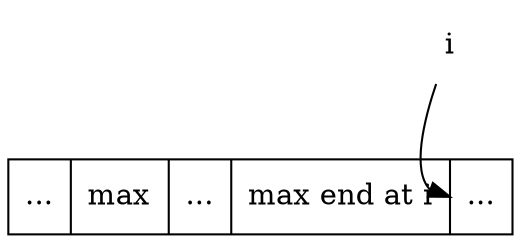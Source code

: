 digraph G{
	margin="0"
	node[shape=record]
        lst[label=" ... | max | ... | max end at i | <i> ..."];
        i[shape=plaintext]
        i->lst:i:w
}
